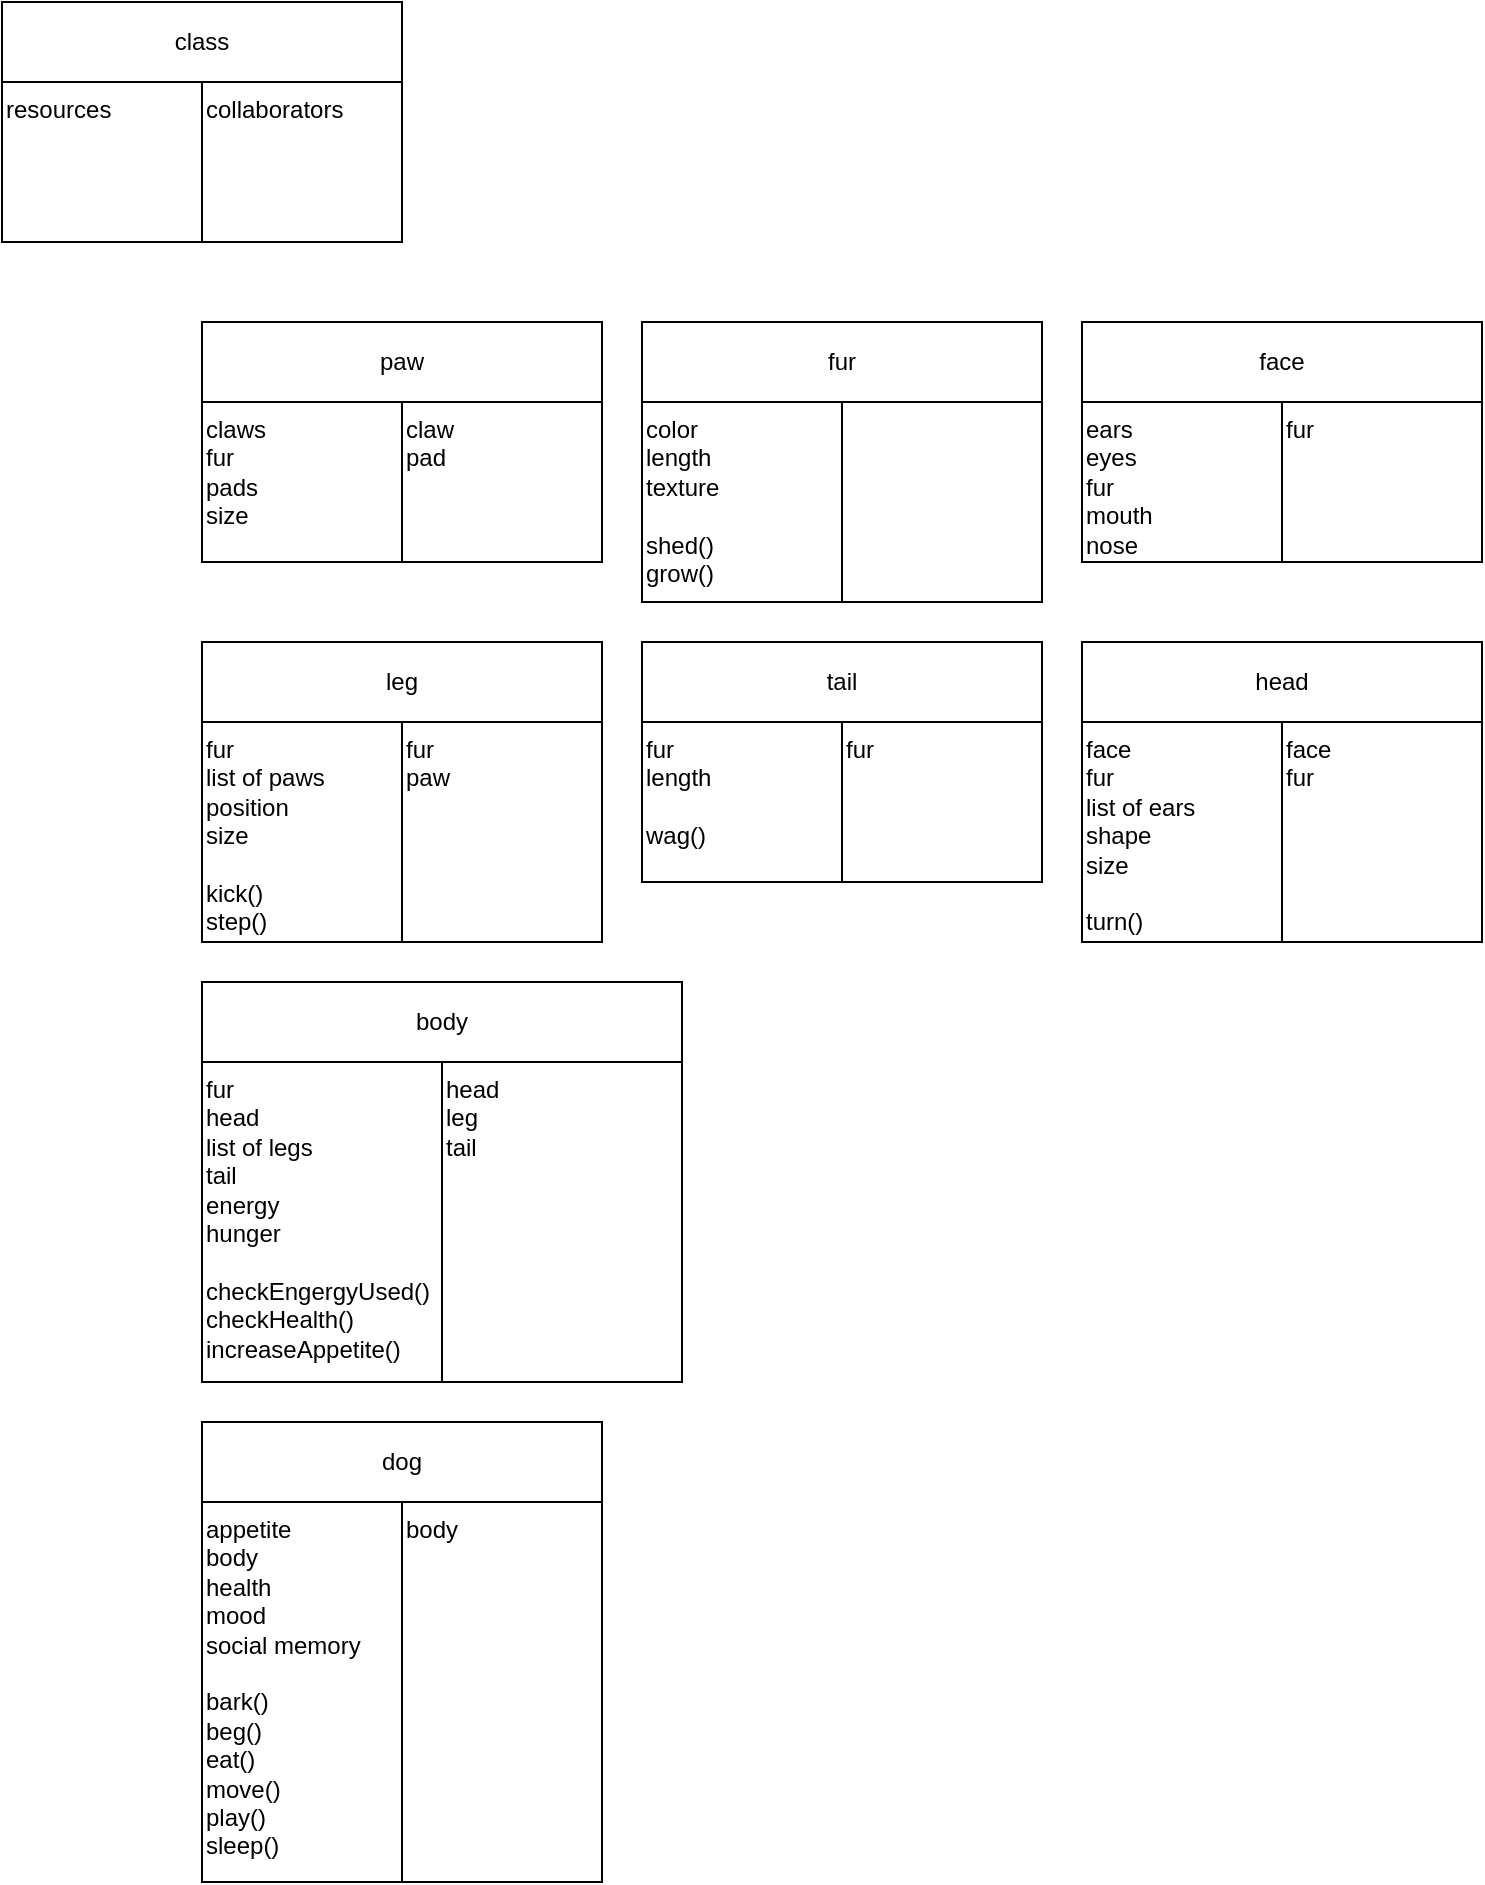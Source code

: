 <mxfile>
    <diagram id="SUushjZJWubNQhusn0_C" name="Page-1">
        <mxGraphModel dx="1454" dy="491" grid="1" gridSize="10" guides="1" tooltips="1" connect="1" arrows="1" fold="1" page="1" pageScale="1" pageWidth="850" pageHeight="1100" math="0" shadow="0">
            <root>
                <mxCell id="0"/>
                <mxCell id="1" parent="0"/>
                <mxCell id="2" value="class" style="rounded=0;whiteSpace=wrap;html=1;" vertex="1" parent="1">
                    <mxGeometry width="200" height="40" as="geometry"/>
                </mxCell>
                <mxCell id="3" value="resources" style="rounded=0;whiteSpace=wrap;html=1;verticalAlign=top;align=left;" vertex="1" parent="1">
                    <mxGeometry y="40" width="100" height="80" as="geometry"/>
                </mxCell>
                <mxCell id="4" value="collaborators" style="rounded=0;whiteSpace=wrap;html=1;verticalAlign=top;align=left;" vertex="1" parent="1">
                    <mxGeometry x="100" y="40" width="100" height="80" as="geometry"/>
                </mxCell>
                <mxCell id="11" value="paw" style="rounded=0;whiteSpace=wrap;html=1;" vertex="1" parent="1">
                    <mxGeometry x="100" y="160" width="200" height="40" as="geometry"/>
                </mxCell>
                <mxCell id="12" value="claws&lt;br&gt;fur&lt;br&gt;pads&lt;br&gt;size" style="rounded=0;whiteSpace=wrap;html=1;verticalAlign=top;align=left;" vertex="1" parent="1">
                    <mxGeometry x="100" y="200" width="100" height="80" as="geometry"/>
                </mxCell>
                <mxCell id="13" value="claw&lt;br&gt;pad" style="rounded=0;whiteSpace=wrap;html=1;verticalAlign=top;align=left;" vertex="1" parent="1">
                    <mxGeometry x="200" y="200" width="100" height="80" as="geometry"/>
                </mxCell>
                <mxCell id="14" value="fur" style="rounded=0;whiteSpace=wrap;html=1;" vertex="1" parent="1">
                    <mxGeometry x="320" y="160" width="200" height="40" as="geometry"/>
                </mxCell>
                <mxCell id="15" value="color&lt;br&gt;length&lt;br&gt;texture&lt;br&gt;&lt;br&gt;shed()&lt;br&gt;grow()" style="rounded=0;whiteSpace=wrap;html=1;verticalAlign=top;align=left;" vertex="1" parent="1">
                    <mxGeometry x="320" y="200" width="100" height="100" as="geometry"/>
                </mxCell>
                <mxCell id="16" value="" style="rounded=0;whiteSpace=wrap;html=1;verticalAlign=top;align=left;" vertex="1" parent="1">
                    <mxGeometry x="420" y="200" width="100" height="100" as="geometry"/>
                </mxCell>
                <mxCell id="17" value="face" style="rounded=0;whiteSpace=wrap;html=1;" vertex="1" parent="1">
                    <mxGeometry x="540" y="160" width="200" height="40" as="geometry"/>
                </mxCell>
                <mxCell id="18" value="ears&lt;br&gt;eyes&lt;br&gt;fur&lt;br&gt;mouth&lt;br&gt;nose" style="rounded=0;whiteSpace=wrap;html=1;verticalAlign=top;align=left;" vertex="1" parent="1">
                    <mxGeometry x="540" y="200" width="100" height="80" as="geometry"/>
                </mxCell>
                <mxCell id="19" value="fur" style="rounded=0;whiteSpace=wrap;html=1;verticalAlign=top;align=left;" vertex="1" parent="1">
                    <mxGeometry x="640" y="200" width="100" height="80" as="geometry"/>
                </mxCell>
                <mxCell id="23" value="leg" style="rounded=0;whiteSpace=wrap;html=1;" vertex="1" parent="1">
                    <mxGeometry x="100" y="320" width="200" height="40" as="geometry"/>
                </mxCell>
                <mxCell id="24" value="fur&lt;br&gt;list of paws&lt;br&gt;position&lt;br&gt;size&lt;br&gt;&lt;br&gt;kick()&lt;br&gt;step()" style="rounded=0;whiteSpace=wrap;html=1;verticalAlign=top;align=left;" vertex="1" parent="1">
                    <mxGeometry x="100" y="360" width="100" height="110" as="geometry"/>
                </mxCell>
                <mxCell id="25" value="fur&lt;br&gt;paw" style="rounded=0;whiteSpace=wrap;html=1;verticalAlign=top;align=left;" vertex="1" parent="1">
                    <mxGeometry x="200" y="360" width="100" height="110" as="geometry"/>
                </mxCell>
                <mxCell id="26" value="tail" style="rounded=0;whiteSpace=wrap;html=1;" vertex="1" parent="1">
                    <mxGeometry x="320" y="320" width="200" height="40" as="geometry"/>
                </mxCell>
                <mxCell id="27" value="fur&lt;br&gt;length&lt;br&gt;&lt;br&gt;wag()" style="rounded=0;whiteSpace=wrap;html=1;verticalAlign=top;align=left;" vertex="1" parent="1">
                    <mxGeometry x="320" y="360" width="100" height="80" as="geometry"/>
                </mxCell>
                <mxCell id="28" value="fur" style="rounded=0;whiteSpace=wrap;html=1;verticalAlign=top;align=left;" vertex="1" parent="1">
                    <mxGeometry x="420" y="360" width="100" height="80" as="geometry"/>
                </mxCell>
                <mxCell id="29" value="head" style="rounded=0;whiteSpace=wrap;html=1;" vertex="1" parent="1">
                    <mxGeometry x="540" y="320" width="200" height="40" as="geometry"/>
                </mxCell>
                <mxCell id="30" value="face&lt;br&gt;fur&lt;br&gt;list of ears&lt;br&gt;shape&lt;br&gt;size&lt;br&gt;&lt;br&gt;turn()" style="rounded=0;whiteSpace=wrap;html=1;verticalAlign=top;align=left;" vertex="1" parent="1">
                    <mxGeometry x="540" y="360" width="100" height="110" as="geometry"/>
                </mxCell>
                <mxCell id="31" value="face&lt;br&gt;fur" style="rounded=0;whiteSpace=wrap;html=1;verticalAlign=top;align=left;" vertex="1" parent="1">
                    <mxGeometry x="640" y="360" width="100" height="110" as="geometry"/>
                </mxCell>
                <mxCell id="32" value="body" style="rounded=0;whiteSpace=wrap;html=1;" vertex="1" parent="1">
                    <mxGeometry x="100" y="490" width="240" height="40" as="geometry"/>
                </mxCell>
                <mxCell id="33" value="fur&lt;br&gt;head&lt;br&gt;list of legs&lt;br&gt;tail&lt;br&gt;energy&lt;br&gt;hunger&lt;br&gt;&lt;br&gt;checkEngergyUsed()&lt;br&gt;checkHealth()&lt;br&gt;increaseAppetite()" style="rounded=0;whiteSpace=wrap;html=1;verticalAlign=top;align=left;" vertex="1" parent="1">
                    <mxGeometry x="100" y="530" width="120" height="160" as="geometry"/>
                </mxCell>
                <mxCell id="34" value="head&lt;br&gt;leg&lt;br&gt;tail" style="rounded=0;whiteSpace=wrap;html=1;verticalAlign=top;align=left;" vertex="1" parent="1">
                    <mxGeometry x="220" y="530" width="120" height="160" as="geometry"/>
                </mxCell>
                <mxCell id="35" value="dog" style="rounded=0;whiteSpace=wrap;html=1;" vertex="1" parent="1">
                    <mxGeometry x="100" y="710" width="200" height="40" as="geometry"/>
                </mxCell>
                <mxCell id="36" value="appetite&lt;br&gt;body&lt;br&gt;health&lt;br&gt;mood&lt;br&gt;social memory&lt;br&gt;&lt;br&gt;bark()&lt;br&gt;beg()&lt;br&gt;eat()&lt;br&gt;move()&lt;br&gt;play()&lt;br&gt;sleep()" style="rounded=0;whiteSpace=wrap;html=1;verticalAlign=top;align=left;" vertex="1" parent="1">
                    <mxGeometry x="100" y="750" width="100" height="190" as="geometry"/>
                </mxCell>
                <mxCell id="37" value="body" style="rounded=0;whiteSpace=wrap;html=1;verticalAlign=top;align=left;" vertex="1" parent="1">
                    <mxGeometry x="200" y="750" width="100" height="190" as="geometry"/>
                </mxCell>
            </root>
        </mxGraphModel>
    </diagram>
</mxfile>